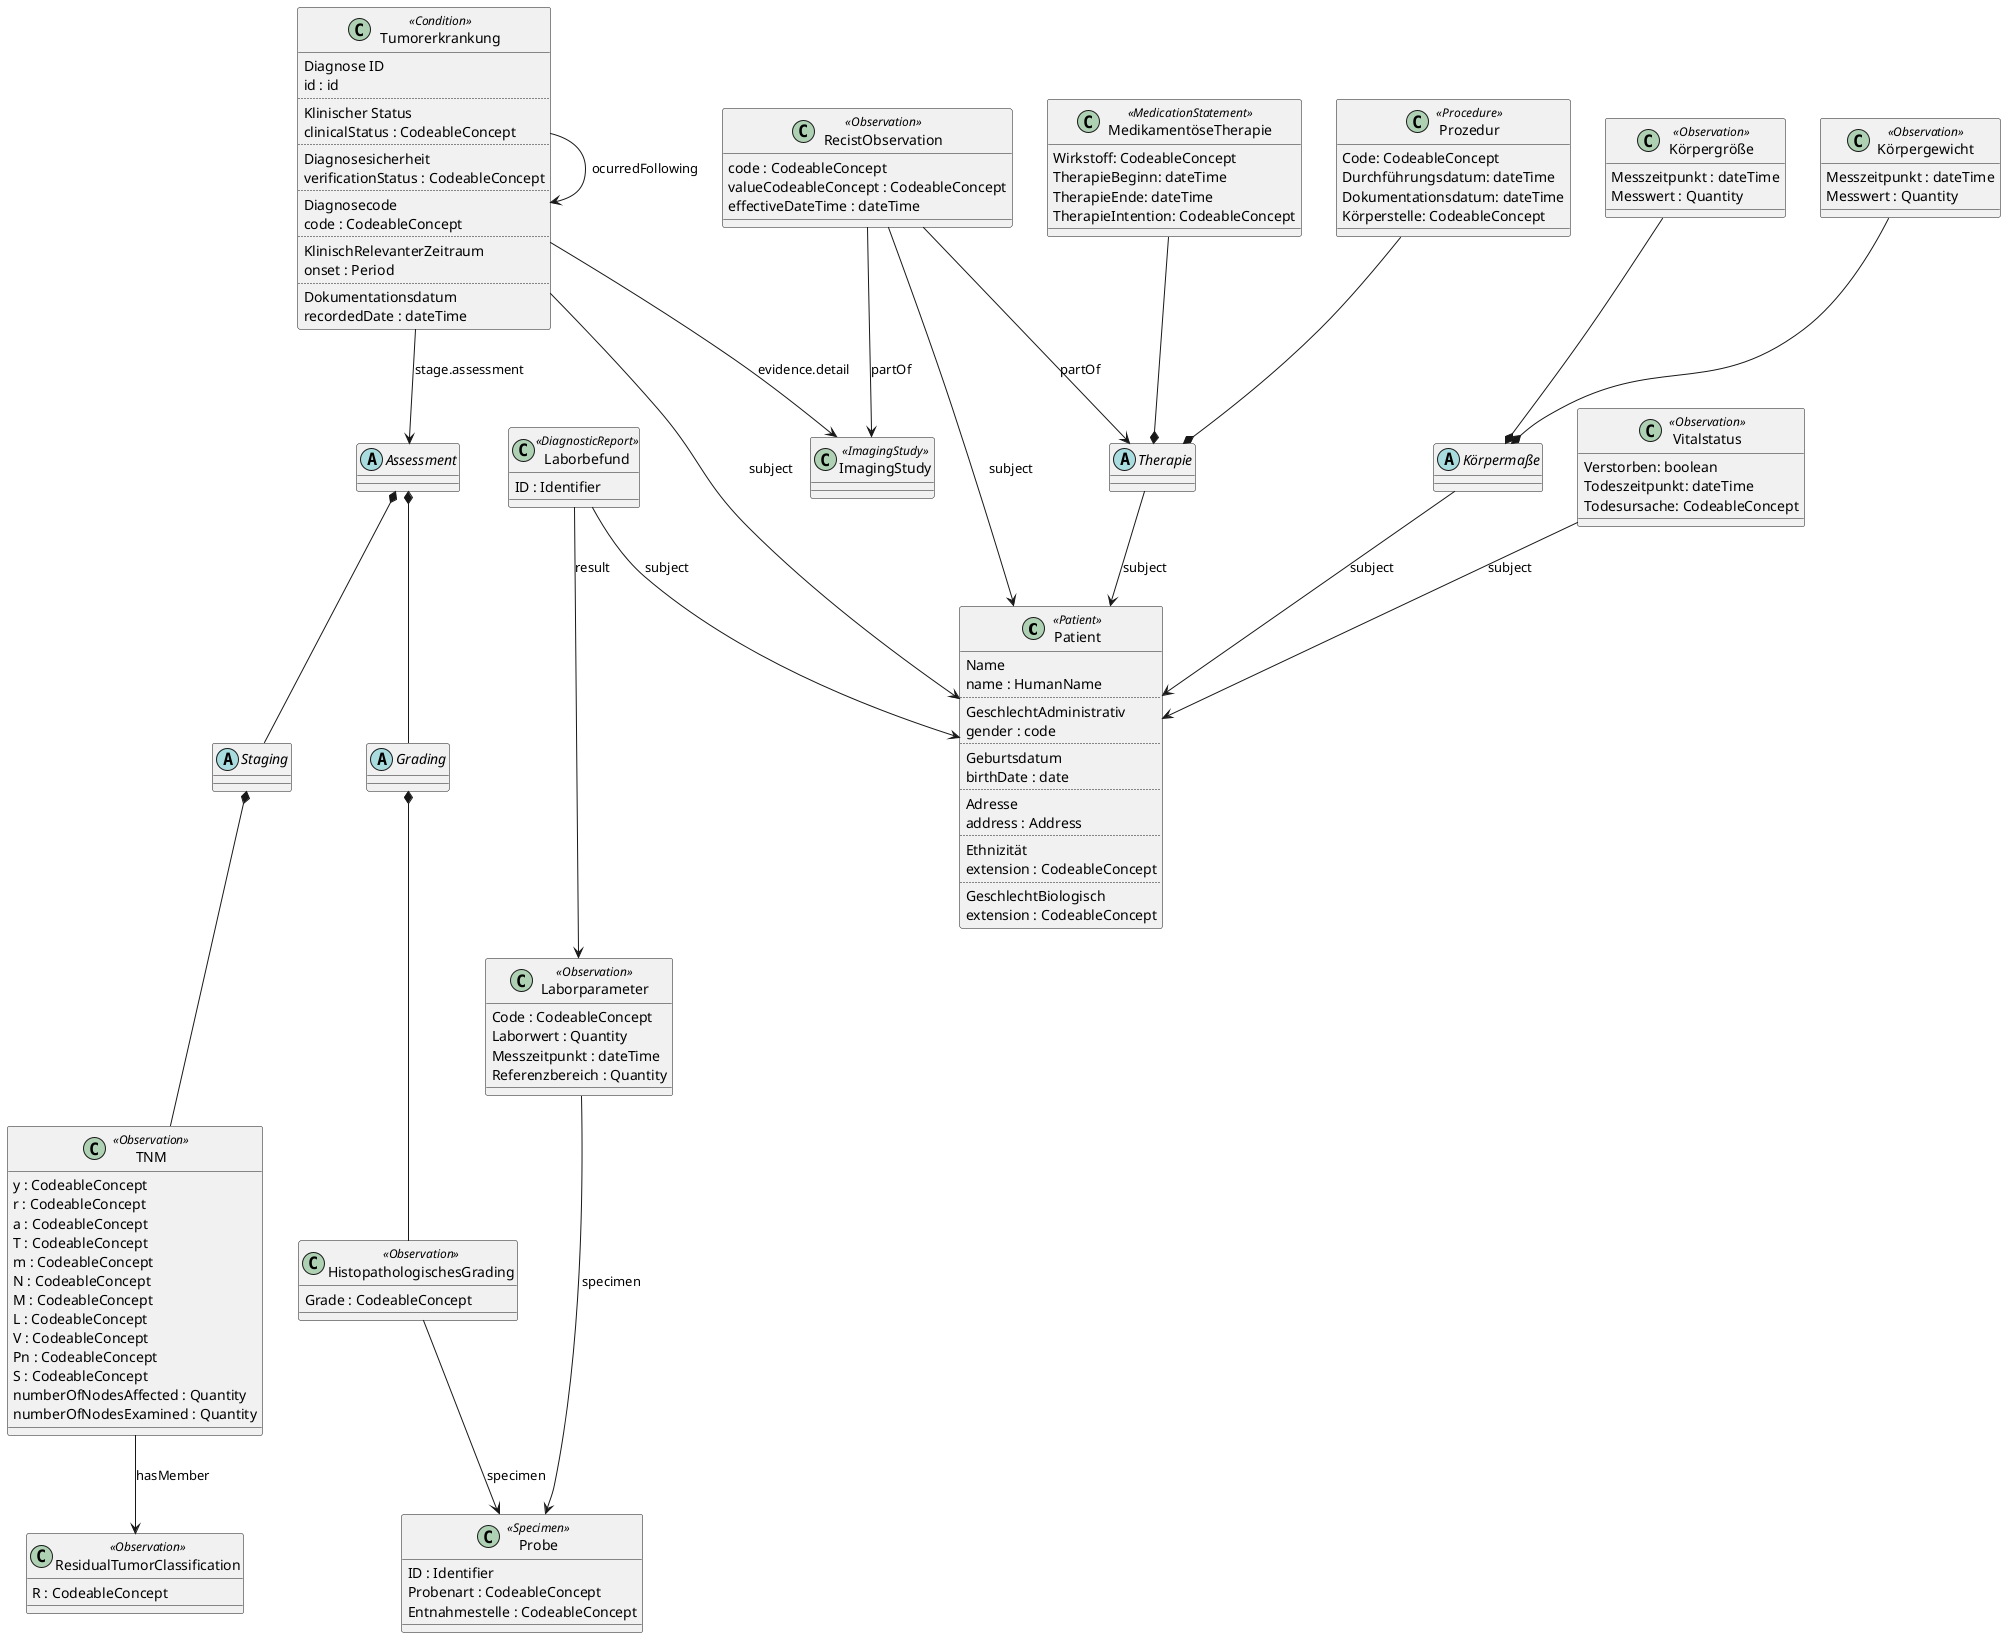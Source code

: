 @startuml "GOLD"
skinparam groupInheritance 2

class Patient <<Patient>> {
    Name
    name : HumanName
    ..
    GeschlechtAdministrativ
    gender : code
    ..
    Geburtsdatum
    birthDate : date
    ..
    Adresse
    address : Address
    ..
    Ethnizität
    extension : CodeableConcept
    ..
    GeschlechtBiologisch
    extension : CodeableConcept
}

class Vitalstatus <<Observation>> {
    Verstorben: boolean
    Todeszeitpunkt: dateTime
    Todesursache: CodeableConcept
}

Vitalstatus --> Patient : subject

abstract Körpermaße {

}

Körpermaße --> Patient : subject

class Körpergröße <<Observation>> {
    Messzeitpunkt : dateTime
    Messwert : Quantity
}

Körpergröße --* Körpermaße

class Körpergewicht <<Observation>> {
    Messzeitpunkt : dateTime
    Messwert : Quantity
}

Körpergewicht --* Körpermaße

class Tumorerkrankung <<Condition>> {
    Diagnose ID
    id : id
    ..
    Klinischer Status
    clinicalStatus : CodeableConcept
    ..
    Diagnosesicherheit
    verificationStatus : CodeableConcept
    ..
    Diagnosecode
    code : CodeableConcept
    ..
    KlinischRelevanterZeitraum
    onset : Period
    ..
    Dokumentationsdatum
    recordedDate : dateTime
}

Tumorerkrankung --> ImagingStudy : evidence.detail
Tumorerkrankung --> Patient : subject
Tumorerkrankung --> Tumorerkrankung : "ocurredFollowing"
Tumorerkrankung --> Assessment : stage.assessment

class RecistObservation <<Observation>> {
    code : CodeableConcept
    valueCodeableConcept : CodeableConcept
    effectiveDateTime : dateTime
}

RecistObservation --> Patient : subject
RecistObservation --> ImagingStudy : partOf
RecistObservation --> Therapie : partOf

class Laborbefund <<DiagnosticReport>> {
    ID : Identifier
}

Laborbefund --> Patient : subject
Laborbefund --> Laborparameter : result

class ImagingStudy <<ImagingStudy>> {

}


class Laborparameter <<Observation>> {
    Code : CodeableConcept
    Laborwert : Quantity
    Messzeitpunkt : dateTime
    Referenzbereich : Quantity
}

Laborparameter --> Probe : specimen

class Probe <<Specimen>> {
    ID : Identifier
    Probenart : CodeableConcept
    Entnahmestelle : CodeableConcept
}

abstract Assessment {

}

Assessment *-- Staging
Assessment *-- Grading

abstract Staging {

}

Staging *-- TNM

abstract Grading {

}

Grading *-- HistopathologischesGrading

class TNM <<Observation>> {
    y : CodeableConcept
    r : CodeableConcept
    a : CodeableConcept
    T : CodeableConcept
    m : CodeableConcept
    N : CodeableConcept
    M : CodeableConcept
    L : CodeableConcept
    V : CodeableConcept
    Pn : CodeableConcept
    S : CodeableConcept
    numberOfNodesAffected : Quantity
    numberOfNodesExamined : Quantity
}

TNM --> ResidualTumorClassification : hasMember

class ResidualTumorClassification <<Observation>> {
    R : CodeableConcept
}


class HistopathologischesGrading <<Observation>> {
    Grade : CodeableConcept
}

HistopathologischesGrading --> Probe : specimen

abstract Therapie {

}

Therapie --> Patient : subject

class Prozedur <<Procedure>> {
    Code: CodeableConcept
    Durchführungsdatum: dateTime
    Dokumentationsdatum: dateTime
    Körperstelle: CodeableConcept
}

Prozedur --* Therapie

class MedikamentöseTherapie <<MedicationStatement>> {
    Wirkstoff: CodeableConcept
    TherapieBeginn: dateTime
    TherapieEnde: dateTime
    TherapieIntention: CodeableConcept
}

MedikamentöseTherapie --* Therapie

@enduml